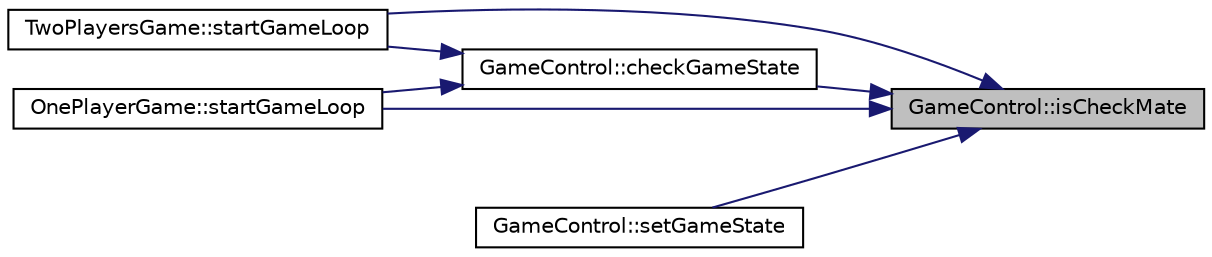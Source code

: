 digraph "GameControl::isCheckMate"
{
 // LATEX_PDF_SIZE
  edge [fontname="Helvetica",fontsize="10",labelfontname="Helvetica",labelfontsize="10"];
  node [fontname="Helvetica",fontsize="10",shape=record];
  rankdir="RL";
  Node1 [label="GameControl::isCheckMate",height=0.2,width=0.4,color="black", fillcolor="grey75", style="filled", fontcolor="black",tooltip=" "];
  Node1 -> Node2 [dir="back",color="midnightblue",fontsize="10",style="solid",fontname="Helvetica"];
  Node2 [label="GameControl::checkGameState",height=0.2,width=0.4,color="black", fillcolor="white", style="filled",URL="$classGameControl.html#a159ae656cd8355720c43abd87be19ab4",tooltip=" "];
  Node2 -> Node3 [dir="back",color="midnightblue",fontsize="10",style="solid",fontname="Helvetica"];
  Node3 [label="TwoPlayersGame::startGameLoop",height=0.2,width=0.4,color="black", fillcolor="white", style="filled",URL="$classTwoPlayersGame.html#a52f93f0eb654ab038530011e3054bc43",tooltip=" "];
  Node2 -> Node4 [dir="back",color="midnightblue",fontsize="10",style="solid",fontname="Helvetica"];
  Node4 [label="OnePlayerGame::startGameLoop",height=0.2,width=0.4,color="black", fillcolor="white", style="filled",URL="$classOnePlayerGame.html#acf217ef5483cac94a5663dcb6daf77e5",tooltip=" "];
  Node1 -> Node5 [dir="back",color="midnightblue",fontsize="10",style="solid",fontname="Helvetica"];
  Node5 [label="GameControl::setGameState",height=0.2,width=0.4,color="black", fillcolor="white", style="filled",URL="$classGameControl.html#a5bcc79d9f4d69b9ff63ccbeecce7da62",tooltip=" "];
  Node1 -> Node3 [dir="back",color="midnightblue",fontsize="10",style="solid",fontname="Helvetica"];
  Node1 -> Node4 [dir="back",color="midnightblue",fontsize="10",style="solid",fontname="Helvetica"];
}

